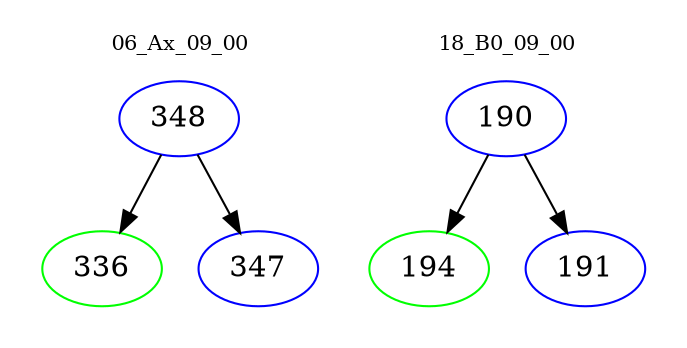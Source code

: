 digraph{
subgraph cluster_0 {
color = white
label = "06_Ax_09_00";
fontsize=10;
T0_348 [label="348", color="blue"]
T0_348 -> T0_336 [color="black"]
T0_336 [label="336", color="green"]
T0_348 -> T0_347 [color="black"]
T0_347 [label="347", color="blue"]
}
subgraph cluster_1 {
color = white
label = "18_B0_09_00";
fontsize=10;
T1_190 [label="190", color="blue"]
T1_190 -> T1_194 [color="black"]
T1_194 [label="194", color="green"]
T1_190 -> T1_191 [color="black"]
T1_191 [label="191", color="blue"]
}
}
